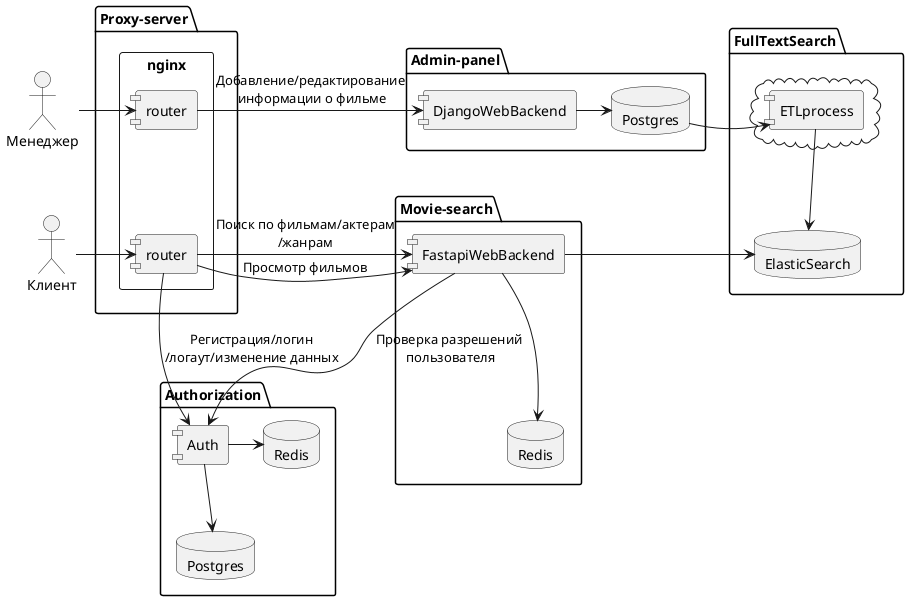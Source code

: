 "@startuml Planning architecture"
skinparam componentStyle uml1

actor Менеджер as Manager
actor Клиент as Client

package Authorization {
    component Auth
    database Redis as redis2
    database Postgres as postgres2
}

package Proxy-server {
    rectangle nginx {
        component router as router1
        component router as router2
    }
}

package Admin-panel {
    component DjangoWebBackend as django
    database Postgres as postgres1
}

package FullTextSearch {
    cloud {
        component ETLprocess as etl
    }
    database ElasticSearch
}

package Movie-search {
    component FastapiWebBackend as fastapi
    database Redis as redis1
}

Manager -[hidden]-> Client
router1 -[hidden]-> router2
fastapi -d-> Auth: Проверка разрешений\n пользователя
Manager -> router1
Client -l-> router2
router1 -> django: Добавление/редактирование\n информации о фильме
django -> postgres1
postgres1 -r-> etl
etl -d-> ElasticSearch
router2 -l-> fastapi: Поиск по фильмам/актерам\n/жанрам
router2 -l-> fastapi: Просмотр фильмов
fastapi --> redis1
fastapi -> ElasticSearch
router2 -> Auth: Регистрация/логин\n/логаут/изменение данных
Auth -d-> postgres2
Auth -> redis2

@enduml 